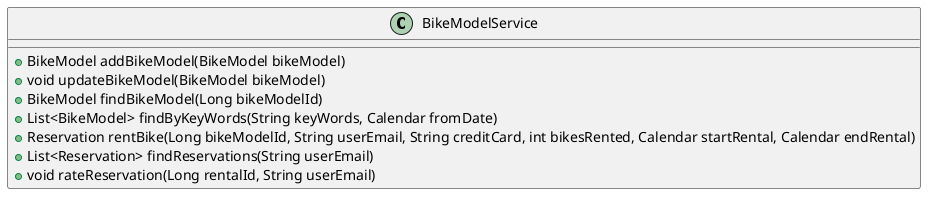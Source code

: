 @startuml

class BikeModelService {

	+BikeModel addBikeModel(BikeModel bikeModel)
	+void updateBikeModel(BikeModel bikeModel)
	+BikeModel findBikeModel(Long bikeModelId)
	+List<BikeModel> findByKeyWords(String keyWords, Calendar fromDate)
	+Reservation rentBike(Long bikeModelId, String userEmail, String creditCard, int bikesRented, Calendar startRental, Calendar endRental)
	+List<Reservation> findReservations(String userEmail)
	+void rateReservation(Long rentalId, String userEmail)
}
@enduml

